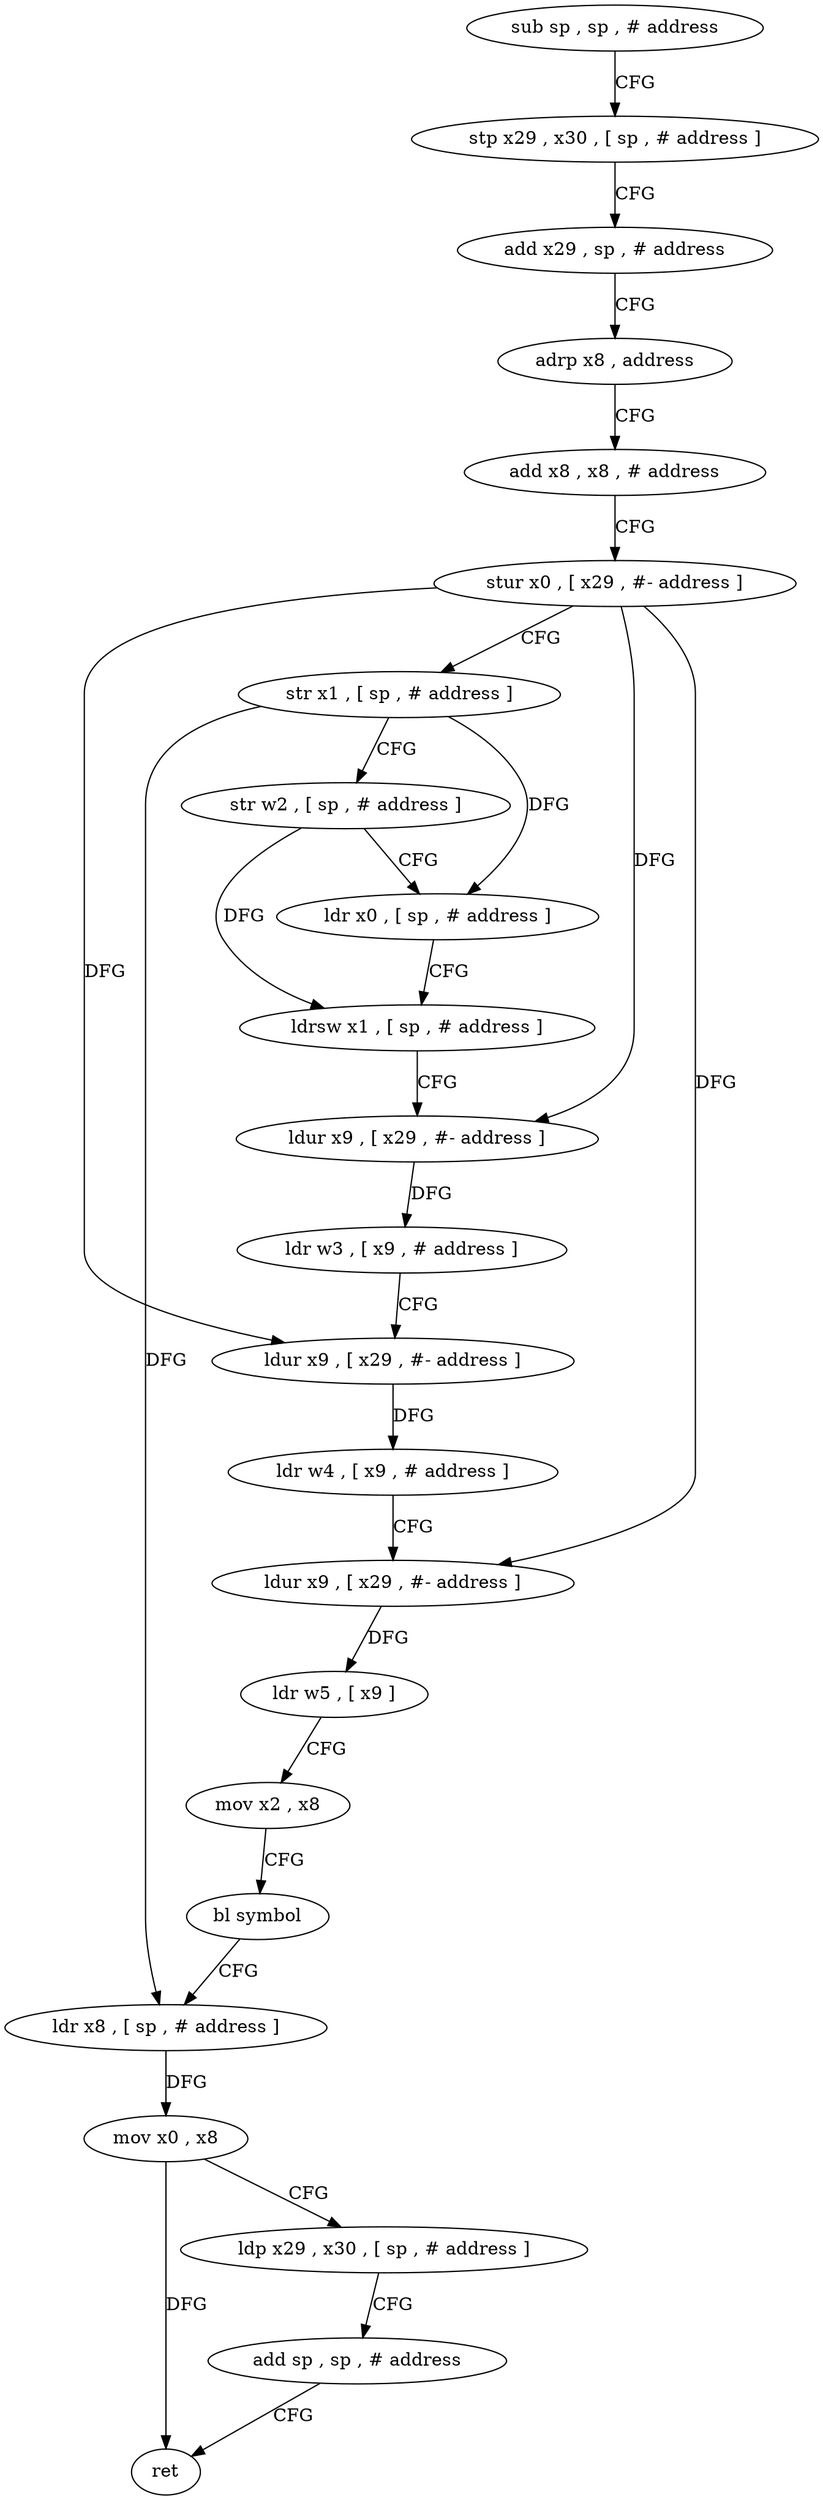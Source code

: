 digraph "func" {
"4425756" [label = "sub sp , sp , # address" ]
"4425760" [label = "stp x29 , x30 , [ sp , # address ]" ]
"4425764" [label = "add x29 , sp , # address" ]
"4425768" [label = "adrp x8 , address" ]
"4425772" [label = "add x8 , x8 , # address" ]
"4425776" [label = "stur x0 , [ x29 , #- address ]" ]
"4425780" [label = "str x1 , [ sp , # address ]" ]
"4425784" [label = "str w2 , [ sp , # address ]" ]
"4425788" [label = "ldr x0 , [ sp , # address ]" ]
"4425792" [label = "ldrsw x1 , [ sp , # address ]" ]
"4425796" [label = "ldur x9 , [ x29 , #- address ]" ]
"4425800" [label = "ldr w3 , [ x9 , # address ]" ]
"4425804" [label = "ldur x9 , [ x29 , #- address ]" ]
"4425808" [label = "ldr w4 , [ x9 , # address ]" ]
"4425812" [label = "ldur x9 , [ x29 , #- address ]" ]
"4425816" [label = "ldr w5 , [ x9 ]" ]
"4425820" [label = "mov x2 , x8" ]
"4425824" [label = "bl symbol" ]
"4425828" [label = "ldr x8 , [ sp , # address ]" ]
"4425832" [label = "mov x0 , x8" ]
"4425836" [label = "ldp x29 , x30 , [ sp , # address ]" ]
"4425840" [label = "add sp , sp , # address" ]
"4425844" [label = "ret" ]
"4425756" -> "4425760" [ label = "CFG" ]
"4425760" -> "4425764" [ label = "CFG" ]
"4425764" -> "4425768" [ label = "CFG" ]
"4425768" -> "4425772" [ label = "CFG" ]
"4425772" -> "4425776" [ label = "CFG" ]
"4425776" -> "4425780" [ label = "CFG" ]
"4425776" -> "4425796" [ label = "DFG" ]
"4425776" -> "4425804" [ label = "DFG" ]
"4425776" -> "4425812" [ label = "DFG" ]
"4425780" -> "4425784" [ label = "CFG" ]
"4425780" -> "4425788" [ label = "DFG" ]
"4425780" -> "4425828" [ label = "DFG" ]
"4425784" -> "4425788" [ label = "CFG" ]
"4425784" -> "4425792" [ label = "DFG" ]
"4425788" -> "4425792" [ label = "CFG" ]
"4425792" -> "4425796" [ label = "CFG" ]
"4425796" -> "4425800" [ label = "DFG" ]
"4425800" -> "4425804" [ label = "CFG" ]
"4425804" -> "4425808" [ label = "DFG" ]
"4425808" -> "4425812" [ label = "CFG" ]
"4425812" -> "4425816" [ label = "DFG" ]
"4425816" -> "4425820" [ label = "CFG" ]
"4425820" -> "4425824" [ label = "CFG" ]
"4425824" -> "4425828" [ label = "CFG" ]
"4425828" -> "4425832" [ label = "DFG" ]
"4425832" -> "4425836" [ label = "CFG" ]
"4425832" -> "4425844" [ label = "DFG" ]
"4425836" -> "4425840" [ label = "CFG" ]
"4425840" -> "4425844" [ label = "CFG" ]
}
